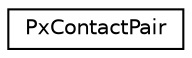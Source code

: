 digraph "Graphical Class Hierarchy"
{
  edge [fontname="Helvetica",fontsize="10",labelfontname="Helvetica",labelfontsize="10"];
  node [fontname="Helvetica",fontsize="10",shape=record];
  rankdir="LR";
  Node0 [label="PxContactPair",height=0.2,width=0.4,color="black", fillcolor="white", style="filled",URL="$structPxContactPair.html",tooltip="Contact report pair information. "];
}
